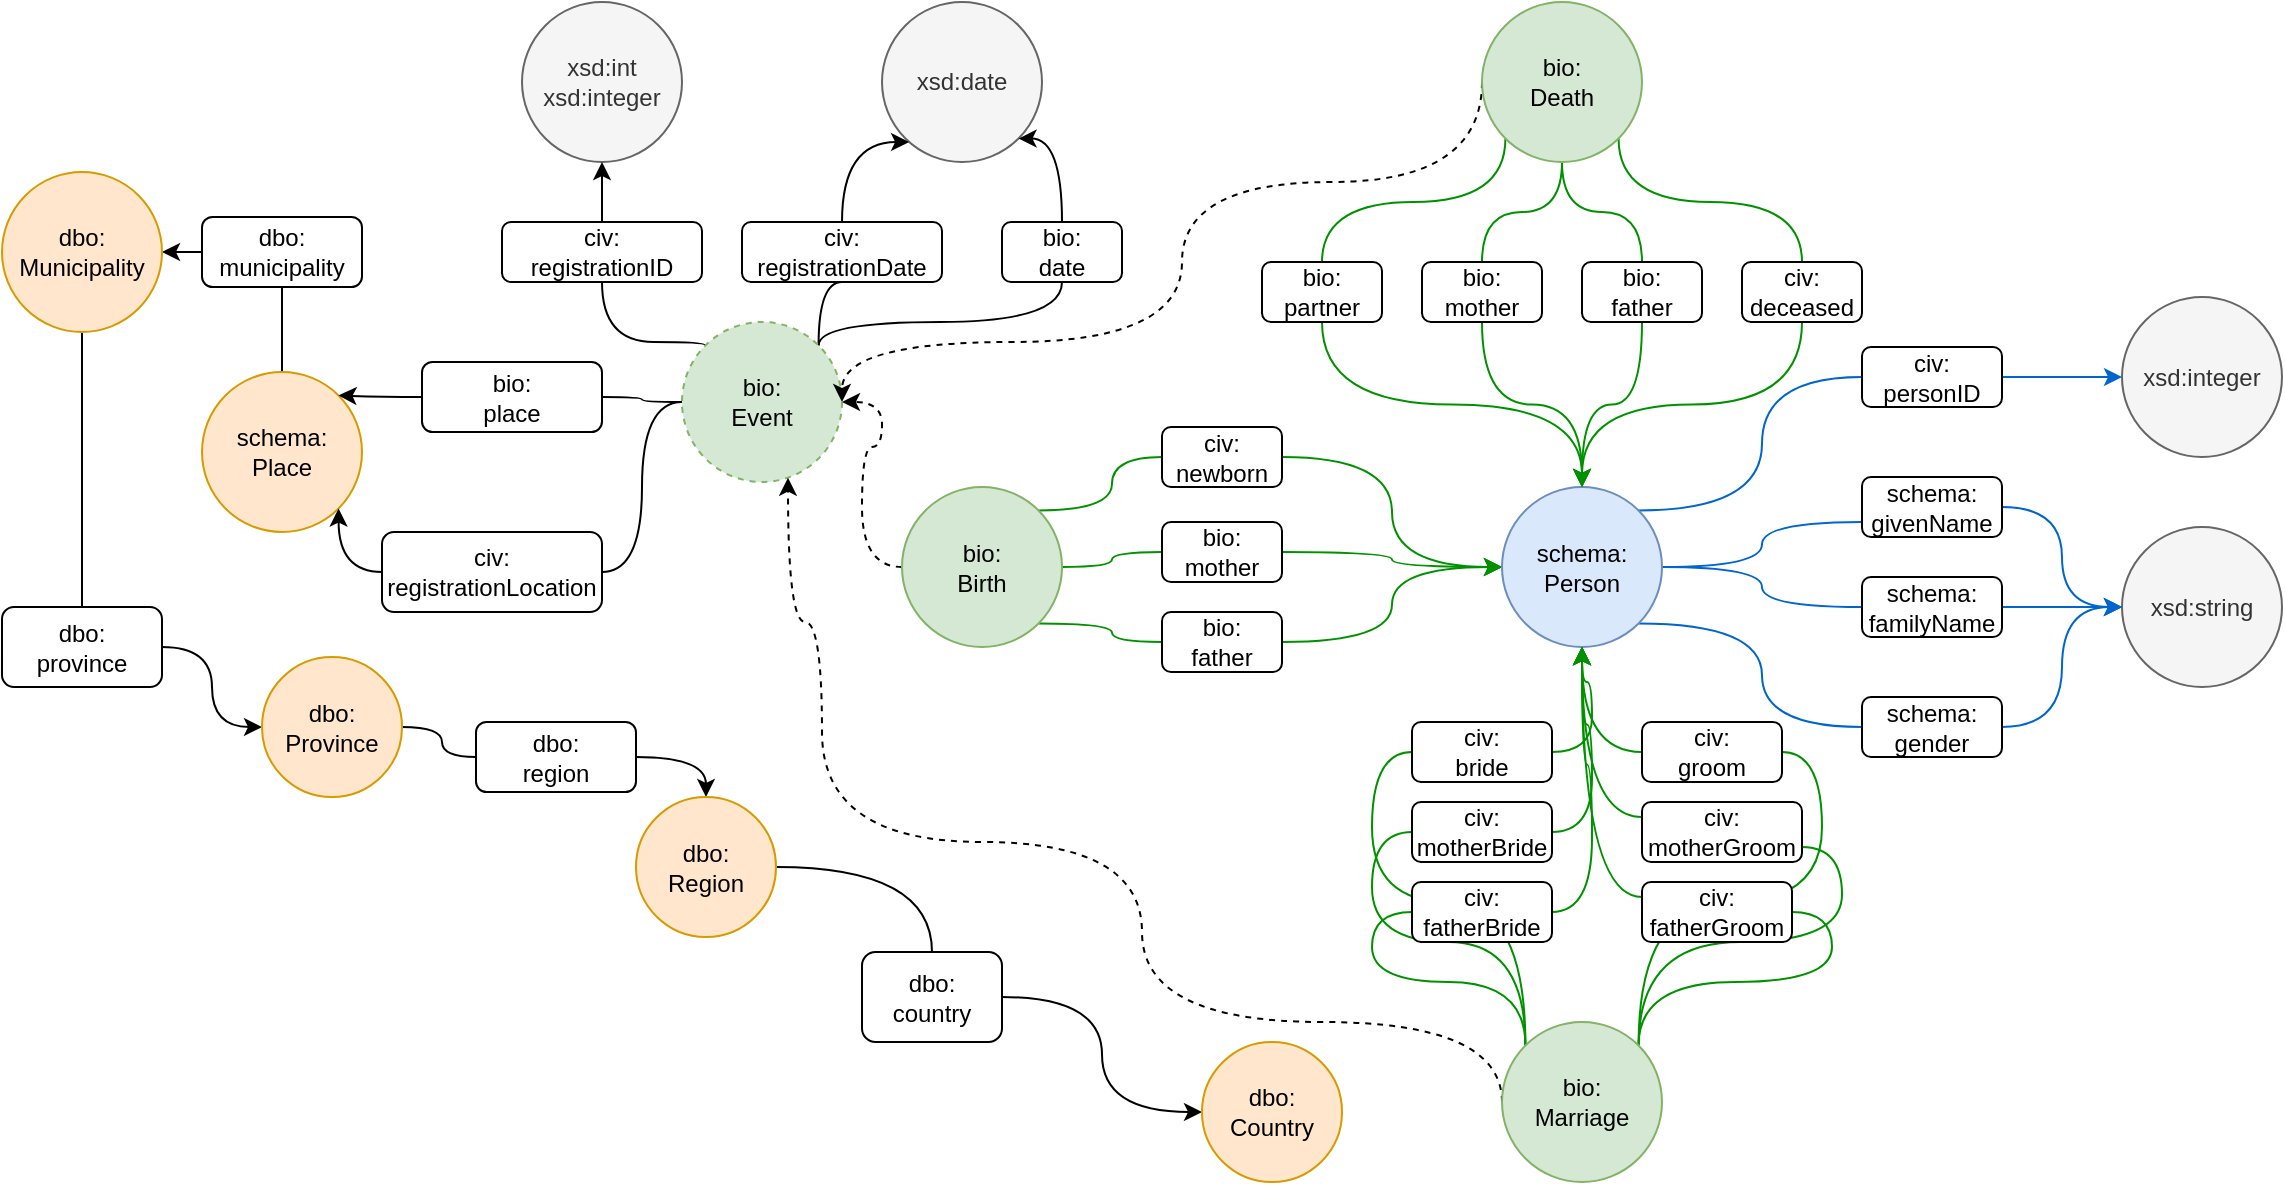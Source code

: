 <mxfile version="20.0.0" type="github">
  <diagram id="R2lEEEUBdFMjLlhIrx00" name="Page-1">
    <mxGraphModel dx="1763" dy="1143" grid="1" gridSize="10" guides="1" tooltips="1" connect="1" arrows="0" fold="1" page="1" pageScale="1" pageWidth="1169" pageHeight="827" math="0" shadow="0" extFonts="Permanent Marker^https://fonts.googleapis.com/css?family=Permanent+Marker">
      <root>
        <mxCell id="0" />
        <mxCell id="1" parent="0" />
        <mxCell id="H7VptXutc-k0U8hvnvOZ-3" value="" style="edgeStyle=orthogonalEdgeStyle;rounded=0;orthogonalLoop=1;jettySize=auto;html=1;endArrow=none;endFill=0;entryX=0.5;entryY=1;entryDx=0;entryDy=0;" parent="1" source="H7VptXutc-k0U8hvnvOZ-1" target="H7VptXutc-k0U8hvnvOZ-2" edge="1">
          <mxGeometry relative="1" as="geometry">
            <Array as="points" />
          </mxGeometry>
        </mxCell>
        <UserObject label="schema:&lt;br&gt;Place" link="https://schema.org/Place" linkTarget="_blank" id="H7VptXutc-k0U8hvnvOZ-1">
          <mxCell style="ellipse;whiteSpace=wrap;html=1;aspect=fixed;fillColor=#ffe6cc;strokeColor=#d79b00;" parent="1" vertex="1">
            <mxGeometry x="110" y="245" width="80" height="80" as="geometry" />
          </mxCell>
        </UserObject>
        <mxCell id="H7VptXutc-k0U8hvnvOZ-5" style="edgeStyle=orthogonalEdgeStyle;rounded=0;orthogonalLoop=1;jettySize=auto;html=1;exitX=0;exitY=0.5;exitDx=0;exitDy=0;entryX=1;entryY=0.5;entryDx=0;entryDy=0;" parent="1" source="H7VptXutc-k0U8hvnvOZ-2" target="H7VptXutc-k0U8hvnvOZ-4" edge="1">
          <mxGeometry relative="1" as="geometry" />
        </mxCell>
        <UserObject label="dbo:&lt;br&gt;municipality" link="https://dbpedia.org/ontology/municipality" linkTarget="_blank" id="H7VptXutc-k0U8hvnvOZ-2">
          <mxCell style="rounded=1;whiteSpace=wrap;html=1;" parent="1" vertex="1">
            <mxGeometry x="110" y="167.5" width="80" height="35" as="geometry" />
          </mxCell>
        </UserObject>
        <mxCell id="HcVaWch4JN4doz5kPORF-33" style="edgeStyle=orthogonalEdgeStyle;curved=1;orthogonalLoop=1;jettySize=auto;html=1;exitX=0.5;exitY=1;exitDx=0;exitDy=0;entryX=0.5;entryY=0;entryDx=0;entryDy=0;endArrow=none;endFill=0;" edge="1" parent="1" source="H7VptXutc-k0U8hvnvOZ-4" target="HsRKVlLNMrJj7ceox4T_-1">
          <mxGeometry relative="1" as="geometry" />
        </mxCell>
        <UserObject label="dbo:&lt;br&gt;Municipality" link="https://dbpedia.org/ontology/Municipality" linkTarget="_blank" id="H7VptXutc-k0U8hvnvOZ-4">
          <mxCell style="ellipse;whiteSpace=wrap;html=1;aspect=fixed;fillColor=#ffe6cc;strokeColor=#d79b00;" parent="1" vertex="1">
            <mxGeometry x="10" y="145" width="80" height="80" as="geometry" />
          </mxCell>
        </UserObject>
        <mxCell id="HsRKVlLNMrJj7ceox4T_-7" style="edgeStyle=orthogonalEdgeStyle;orthogonalLoop=1;jettySize=auto;html=1;exitX=1;exitY=0.5;exitDx=0;exitDy=0;endArrow=classic;endFill=1;rounded=0;entryX=0;entryY=0.5;entryDx=0;entryDy=0;curved=1;" parent="1" source="HsRKVlLNMrJj7ceox4T_-1" target="HsRKVlLNMrJj7ceox4T_-2" edge="1">
          <mxGeometry relative="1" as="geometry" />
        </mxCell>
        <UserObject label="dbo:&lt;br&gt;province" link="https://dbpedia.org/ontology/province" linkTarget="_blank" id="HsRKVlLNMrJj7ceox4T_-1">
          <mxCell style="rounded=1;whiteSpace=wrap;html=1;" parent="1" vertex="1">
            <mxGeometry x="10" y="362.5" width="80" height="40" as="geometry" />
          </mxCell>
        </UserObject>
        <mxCell id="HsRKVlLNMrJj7ceox4T_-9" style="edgeStyle=orthogonalEdgeStyle;rounded=0;orthogonalLoop=1;jettySize=auto;html=1;endArrow=none;endFill=0;curved=1;entryX=0;entryY=0.5;entryDx=0;entryDy=0;" parent="1" source="HsRKVlLNMrJj7ceox4T_-2" target="HsRKVlLNMrJj7ceox4T_-8" edge="1">
          <mxGeometry relative="1" as="geometry" />
        </mxCell>
        <UserObject label="dbo:&lt;br&gt;Province" link="https://dbpedia.org/ontology/Province" linkTarget="_blank" id="HsRKVlLNMrJj7ceox4T_-2">
          <mxCell style="ellipse;whiteSpace=wrap;html=1;aspect=fixed;fillColor=#ffe6cc;strokeColor=#d79b00;" parent="1" vertex="1">
            <mxGeometry x="140" y="387.5" width="70" height="70" as="geometry" />
          </mxCell>
        </UserObject>
        <mxCell id="HsRKVlLNMrJj7ceox4T_-12" style="edgeStyle=orthogonalEdgeStyle;rounded=0;orthogonalLoop=1;jettySize=auto;html=1;exitX=1;exitY=0.5;exitDx=0;exitDy=0;endArrow=classic;endFill=1;curved=1;" parent="1" source="HsRKVlLNMrJj7ceox4T_-8" target="HsRKVlLNMrJj7ceox4T_-11" edge="1">
          <mxGeometry relative="1" as="geometry">
            <mxPoint x="-180" y="170" as="targetPoint" />
          </mxGeometry>
        </mxCell>
        <UserObject label="dbo:&lt;br&gt;region" link="https://dbpedia.org/ontology/region" linkTarget="_blank" id="HsRKVlLNMrJj7ceox4T_-8">
          <mxCell style="rounded=1;whiteSpace=wrap;html=1;" parent="1" vertex="1">
            <mxGeometry x="247" y="420" width="80" height="35" as="geometry" />
          </mxCell>
        </UserObject>
        <mxCell id="HsRKVlLNMrJj7ceox4T_-18" style="edgeStyle=orthogonalEdgeStyle;rounded=0;orthogonalLoop=1;jettySize=auto;html=1;exitX=1;exitY=0.5;exitDx=0;exitDy=0;endArrow=none;endFill=0;curved=1;" parent="1" source="HsRKVlLNMrJj7ceox4T_-11" target="HsRKVlLNMrJj7ceox4T_-14" edge="1">
          <mxGeometry relative="1" as="geometry" />
        </mxCell>
        <UserObject label="dbo:&lt;br&gt;Region" link="https://dbpedia.org/ontology/Region" linkTarget="_blank" id="HsRKVlLNMrJj7ceox4T_-11">
          <mxCell style="ellipse;whiteSpace=wrap;html=1;aspect=fixed;fillColor=#ffe6cc;strokeColor=#d79b00;" parent="1" vertex="1">
            <mxGeometry x="327" y="457.5" width="70" height="70" as="geometry" />
          </mxCell>
        </UserObject>
        <mxCell id="HsRKVlLNMrJj7ceox4T_-13" style="edgeStyle=orthogonalEdgeStyle;rounded=0;orthogonalLoop=1;jettySize=auto;html=1;exitX=1;exitY=0.5;exitDx=0;exitDy=0;endArrow=classic;endFill=1;curved=1;" parent="1" source="HsRKVlLNMrJj7ceox4T_-14" target="HsRKVlLNMrJj7ceox4T_-15" edge="1">
          <mxGeometry relative="1" as="geometry">
            <mxPoint x="-20" y="285" as="targetPoint" />
          </mxGeometry>
        </mxCell>
        <UserObject label="dbo:&lt;br&gt;country" link="https://dbpedia.org/ontology/country" linkTarget="_blank" id="HsRKVlLNMrJj7ceox4T_-14">
          <mxCell style="rounded=1;whiteSpace=wrap;html=1;" parent="1" vertex="1">
            <mxGeometry x="440" y="535" width="70" height="45" as="geometry" />
          </mxCell>
        </UserObject>
        <UserObject label="dbo:&lt;br&gt;Country" link="https://dbpedia.org/ontology/Country" linkTarget="_blank" id="HsRKVlLNMrJj7ceox4T_-15">
          <mxCell style="ellipse;whiteSpace=wrap;html=1;aspect=fixed;fillColor=#ffe6cc;strokeColor=#d79b00;" parent="1" vertex="1">
            <mxGeometry x="610" y="580" width="70" height="70" as="geometry" />
          </mxCell>
        </UserObject>
        <mxCell id="HcVaWch4JN4doz5kPORF-13" style="edgeStyle=orthogonalEdgeStyle;curved=1;orthogonalLoop=1;jettySize=auto;html=1;exitX=1;exitY=0;exitDx=0;exitDy=0;entryX=0.5;entryY=1;entryDx=0;entryDy=0;endArrow=none;endFill=0;" edge="1" parent="1" source="HcVaWch4JN4doz5kPORF-1" target="HcVaWch4JN4doz5kPORF-12">
          <mxGeometry relative="1" as="geometry">
            <Array as="points">
              <mxPoint x="418" y="220" />
              <mxPoint x="540" y="220" />
            </Array>
          </mxGeometry>
        </mxCell>
        <mxCell id="HcVaWch4JN4doz5kPORF-17" style="edgeStyle=orthogonalEdgeStyle;curved=1;orthogonalLoop=1;jettySize=auto;html=1;endArrow=none;endFill=0;exitX=1;exitY=0;exitDx=0;exitDy=0;" edge="1" parent="1" source="HcVaWch4JN4doz5kPORF-1" target="HcVaWch4JN4doz5kPORF-15">
          <mxGeometry relative="1" as="geometry">
            <mxPoint x="300" y="200" as="sourcePoint" />
          </mxGeometry>
        </mxCell>
        <mxCell id="HcVaWch4JN4doz5kPORF-20" style="edgeStyle=orthogonalEdgeStyle;curved=1;orthogonalLoop=1;jettySize=auto;html=1;endArrow=none;endFill=0;exitX=0;exitY=0;exitDx=0;exitDy=0;" edge="1" parent="1" source="HcVaWch4JN4doz5kPORF-1" target="HcVaWch4JN4doz5kPORF-19">
          <mxGeometry relative="1" as="geometry">
            <Array as="points">
              <mxPoint x="362" y="230" />
              <mxPoint x="310" y="230" />
            </Array>
          </mxGeometry>
        </mxCell>
        <mxCell id="HcVaWch4JN4doz5kPORF-28" style="edgeStyle=orthogonalEdgeStyle;curved=1;orthogonalLoop=1;jettySize=auto;html=1;exitX=0;exitY=0.5;exitDx=0;exitDy=0;entryX=1;entryY=0.5;entryDx=0;entryDy=0;endArrow=none;endFill=0;" edge="1" parent="1" source="HcVaWch4JN4doz5kPORF-1" target="HcVaWch4JN4doz5kPORF-24">
          <mxGeometry relative="1" as="geometry" />
        </mxCell>
        <mxCell id="HcVaWch4JN4doz5kPORF-29" style="edgeStyle=orthogonalEdgeStyle;curved=1;orthogonalLoop=1;jettySize=auto;html=1;exitX=0;exitY=0.5;exitDx=0;exitDy=0;entryX=1;entryY=0.5;entryDx=0;entryDy=0;endArrow=none;endFill=0;" edge="1" parent="1" source="HcVaWch4JN4doz5kPORF-1" target="HcVaWch4JN4doz5kPORF-25">
          <mxGeometry relative="1" as="geometry" />
        </mxCell>
        <UserObject label="bio:&lt;br&gt;Event" link="http://purl.org/vocab/bio/0.1/Event" linkTarget="_blank" id="HcVaWch4JN4doz5kPORF-1">
          <mxCell style="ellipse;whiteSpace=wrap;html=1;aspect=fixed;fillColor=#d5e8d4;strokeColor=#82b366;dashed=1;" vertex="1" parent="1">
            <mxGeometry x="350" y="220" width="80" height="80" as="geometry" />
          </mxCell>
        </UserObject>
        <mxCell id="HcVaWch4JN4doz5kPORF-11" style="edgeStyle=orthogonalEdgeStyle;curved=1;orthogonalLoop=1;jettySize=auto;html=1;exitX=0;exitY=0.5;exitDx=0;exitDy=0;dashed=1;" edge="1" parent="1" source="HcVaWch4JN4doz5kPORF-2" target="HcVaWch4JN4doz5kPORF-1">
          <mxGeometry relative="1" as="geometry">
            <mxPoint x="320" y="250" as="targetPoint" />
            <Array as="points">
              <mxPoint x="760" y="570" />
              <mxPoint x="580" y="570" />
              <mxPoint x="580" y="480" />
              <mxPoint x="420" y="480" />
              <mxPoint x="420" y="370" />
              <mxPoint x="403" y="370" />
            </Array>
          </mxGeometry>
        </mxCell>
        <mxCell id="HcVaWch4JN4doz5kPORF-70" style="edgeStyle=orthogonalEdgeStyle;curved=1;orthogonalLoop=1;jettySize=auto;html=1;exitX=0;exitY=0;exitDx=0;exitDy=0;entryX=0;entryY=0.5;entryDx=0;entryDy=0;endArrow=none;endFill=0;strokeColor=#009100;" edge="1" parent="1" source="HcVaWch4JN4doz5kPORF-2" target="HcVaWch4JN4doz5kPORF-65">
          <mxGeometry relative="1" as="geometry" />
        </mxCell>
        <mxCell id="HcVaWch4JN4doz5kPORF-71" style="edgeStyle=orthogonalEdgeStyle;curved=1;orthogonalLoop=1;jettySize=auto;html=1;exitX=0;exitY=0;exitDx=0;exitDy=0;entryX=0;entryY=0.5;entryDx=0;entryDy=0;endArrow=none;endFill=0;strokeColor=#009100;" edge="1" parent="1" source="HcVaWch4JN4doz5kPORF-2" target="HcVaWch4JN4doz5kPORF-60">
          <mxGeometry relative="1" as="geometry" />
        </mxCell>
        <mxCell id="HcVaWch4JN4doz5kPORF-72" style="edgeStyle=orthogonalEdgeStyle;curved=1;orthogonalLoop=1;jettySize=auto;html=1;exitX=0;exitY=0;exitDx=0;exitDy=0;entryX=0;entryY=0.5;entryDx=0;entryDy=0;endArrow=none;endFill=0;strokeColor=#009100;" edge="1" parent="1" source="HcVaWch4JN4doz5kPORF-2" target="HcVaWch4JN4doz5kPORF-66">
          <mxGeometry relative="1" as="geometry" />
        </mxCell>
        <mxCell id="HcVaWch4JN4doz5kPORF-73" style="edgeStyle=orthogonalEdgeStyle;curved=1;orthogonalLoop=1;jettySize=auto;html=1;exitX=1;exitY=0;exitDx=0;exitDy=0;entryX=1;entryY=0.5;entryDx=0;entryDy=0;endArrow=none;endFill=0;strokeColor=#009100;" edge="1" parent="1" source="HcVaWch4JN4doz5kPORF-2" target="HcVaWch4JN4doz5kPORF-68">
          <mxGeometry relative="1" as="geometry" />
        </mxCell>
        <mxCell id="HcVaWch4JN4doz5kPORF-74" style="edgeStyle=orthogonalEdgeStyle;curved=1;orthogonalLoop=1;jettySize=auto;html=1;exitX=1;exitY=0;exitDx=0;exitDy=0;entryX=1;entryY=0.75;entryDx=0;entryDy=0;endArrow=none;endFill=0;strokeColor=#009100;" edge="1" parent="1" source="HcVaWch4JN4doz5kPORF-2" target="HcVaWch4JN4doz5kPORF-67">
          <mxGeometry relative="1" as="geometry" />
        </mxCell>
        <mxCell id="HcVaWch4JN4doz5kPORF-75" style="edgeStyle=orthogonalEdgeStyle;curved=1;orthogonalLoop=1;jettySize=auto;html=1;exitX=1;exitY=0;exitDx=0;exitDy=0;entryX=1;entryY=0.5;entryDx=0;entryDy=0;endArrow=none;endFill=0;strokeColor=#009100;" edge="1" parent="1" source="HcVaWch4JN4doz5kPORF-2" target="HcVaWch4JN4doz5kPORF-69">
          <mxGeometry relative="1" as="geometry" />
        </mxCell>
        <UserObject label="bio:&lt;br&gt;Marriage" link="https://www.ica.org/standards/RiC/ontology#Event" linkTarget="_blank" id="HcVaWch4JN4doz5kPORF-2">
          <mxCell style="ellipse;whiteSpace=wrap;html=1;aspect=fixed;fillColor=#d5e8d4;strokeColor=#82b366;" vertex="1" parent="1">
            <mxGeometry x="760" y="570" width="80" height="80" as="geometry" />
          </mxCell>
        </UserObject>
        <mxCell id="HcVaWch4JN4doz5kPORF-10" style="edgeStyle=orthogonalEdgeStyle;curved=1;orthogonalLoop=1;jettySize=auto;html=1;exitX=0;exitY=0.5;exitDx=0;exitDy=0;entryX=1;entryY=0.5;entryDx=0;entryDy=0;dashed=1;" edge="1" parent="1" source="HcVaWch4JN4doz5kPORF-3" target="HcVaWch4JN4doz5kPORF-1">
          <mxGeometry relative="1" as="geometry" />
        </mxCell>
        <mxCell id="HcVaWch4JN4doz5kPORF-42" style="edgeStyle=orthogonalEdgeStyle;curved=1;orthogonalLoop=1;jettySize=auto;html=1;exitX=1;exitY=0.5;exitDx=0;exitDy=0;endArrow=none;endFill=0;strokeColor=#009100;" edge="1" parent="1" source="HcVaWch4JN4doz5kPORF-3" target="HcVaWch4JN4doz5kPORF-36">
          <mxGeometry relative="1" as="geometry" />
        </mxCell>
        <mxCell id="HcVaWch4JN4doz5kPORF-43" style="edgeStyle=orthogonalEdgeStyle;curved=1;orthogonalLoop=1;jettySize=auto;html=1;exitX=1;exitY=1;exitDx=0;exitDy=0;endArrow=none;endFill=0;strokeColor=#009100;" edge="1" parent="1" source="HcVaWch4JN4doz5kPORF-3" target="HcVaWch4JN4doz5kPORF-34">
          <mxGeometry relative="1" as="geometry" />
        </mxCell>
        <mxCell id="HcVaWch4JN4doz5kPORF-44" style="edgeStyle=orthogonalEdgeStyle;curved=1;orthogonalLoop=1;jettySize=auto;html=1;exitX=1;exitY=0;exitDx=0;exitDy=0;entryX=0;entryY=0.5;entryDx=0;entryDy=0;endArrow=none;endFill=0;strokeColor=#009100;" edge="1" parent="1" source="HcVaWch4JN4doz5kPORF-3" target="HcVaWch4JN4doz5kPORF-35">
          <mxGeometry relative="1" as="geometry" />
        </mxCell>
        <UserObject label="bio:&lt;br&gt;Birth" link="https://www.ica.org/standards/RiC/ontology#Event" linkTarget="_blank" id="HcVaWch4JN4doz5kPORF-3">
          <mxCell style="ellipse;whiteSpace=wrap;html=1;aspect=fixed;fillColor=#d5e8d4;strokeColor=#82b366;" vertex="1" parent="1">
            <mxGeometry x="460" y="302.5" width="80" height="80" as="geometry" />
          </mxCell>
        </UserObject>
        <mxCell id="HcVaWch4JN4doz5kPORF-9" style="edgeStyle=orthogonalEdgeStyle;orthogonalLoop=1;jettySize=auto;html=1;exitX=0;exitY=0.5;exitDx=0;exitDy=0;curved=1;dashed=1;entryX=1;entryY=0.5;entryDx=0;entryDy=0;" edge="1" parent="1" source="HcVaWch4JN4doz5kPORF-4" target="HcVaWch4JN4doz5kPORF-1">
          <mxGeometry relative="1" as="geometry">
            <mxPoint x="320" y="250" as="targetPoint" />
            <Array as="points">
              <mxPoint x="750" y="150" />
              <mxPoint x="600" y="150" />
              <mxPoint x="600" y="230" />
              <mxPoint x="430" y="230" />
            </Array>
          </mxGeometry>
        </mxCell>
        <mxCell id="HcVaWch4JN4doz5kPORF-48" style="edgeStyle=orthogonalEdgeStyle;curved=1;orthogonalLoop=1;jettySize=auto;html=1;exitX=0;exitY=1;exitDx=0;exitDy=0;endArrow=none;endFill=0;strokeColor=#009100;" edge="1" parent="1" source="HcVaWch4JN4doz5kPORF-4" target="HcVaWch4JN4doz5kPORF-40">
          <mxGeometry relative="1" as="geometry">
            <Array as="points">
              <mxPoint x="762" y="160" />
              <mxPoint x="670" y="160" />
            </Array>
          </mxGeometry>
        </mxCell>
        <mxCell id="HcVaWch4JN4doz5kPORF-49" style="edgeStyle=orthogonalEdgeStyle;curved=1;orthogonalLoop=1;jettySize=auto;html=1;exitX=0.5;exitY=1;exitDx=0;exitDy=0;entryX=0.5;entryY=0;entryDx=0;entryDy=0;endArrow=none;endFill=0;strokeColor=#009100;" edge="1" parent="1" source="HcVaWch4JN4doz5kPORF-4" target="HcVaWch4JN4doz5kPORF-38">
          <mxGeometry relative="1" as="geometry" />
        </mxCell>
        <mxCell id="HcVaWch4JN4doz5kPORF-50" style="edgeStyle=orthogonalEdgeStyle;curved=1;orthogonalLoop=1;jettySize=auto;html=1;exitX=0.5;exitY=1;exitDx=0;exitDy=0;entryX=0.5;entryY=0;entryDx=0;entryDy=0;endArrow=none;endFill=0;strokeColor=#009100;" edge="1" parent="1" source="HcVaWch4JN4doz5kPORF-4" target="HcVaWch4JN4doz5kPORF-39">
          <mxGeometry relative="1" as="geometry" />
        </mxCell>
        <mxCell id="HcVaWch4JN4doz5kPORF-51" style="edgeStyle=orthogonalEdgeStyle;curved=1;orthogonalLoop=1;jettySize=auto;html=1;exitX=1;exitY=1;exitDx=0;exitDy=0;entryX=0.5;entryY=0;entryDx=0;entryDy=0;endArrow=none;endFill=0;strokeColor=#009100;" edge="1" parent="1" source="HcVaWch4JN4doz5kPORF-4" target="HcVaWch4JN4doz5kPORF-41">
          <mxGeometry relative="1" as="geometry">
            <Array as="points">
              <mxPoint x="818" y="160" />
              <mxPoint x="910" y="160" />
            </Array>
          </mxGeometry>
        </mxCell>
        <UserObject label="bio:&lt;br&gt;Death" link="https://www.ica.org/standards/RiC/ontology#Event" linkTarget="_blank" id="HcVaWch4JN4doz5kPORF-4">
          <mxCell style="ellipse;whiteSpace=wrap;html=1;aspect=fixed;fillColor=#d5e8d4;strokeColor=#82b366;" vertex="1" parent="1">
            <mxGeometry x="750" y="60" width="80" height="80" as="geometry" />
          </mxCell>
        </UserObject>
        <UserObject label="xsd:int&lt;br&gt;xsd:integer" link="https://www.ica.org/standards/RiC/ontology#Event" linkTarget="_blank" id="HcVaWch4JN4doz5kPORF-6">
          <mxCell style="ellipse;whiteSpace=wrap;html=1;aspect=fixed;fillColor=#f5f5f5;strokeColor=#666666;fontColor=#333333;" vertex="1" parent="1">
            <mxGeometry x="270" y="60" width="80" height="80" as="geometry" />
          </mxCell>
        </UserObject>
        <UserObject label="xsd:date" link="https://www.ica.org/standards/RiC/ontology#Event" linkTarget="_blank" id="HcVaWch4JN4doz5kPORF-7">
          <mxCell style="ellipse;whiteSpace=wrap;html=1;aspect=fixed;fillColor=#f5f5f5;strokeColor=#666666;fontColor=#333333;" vertex="1" parent="1">
            <mxGeometry x="450" y="60" width="80" height="80" as="geometry" />
          </mxCell>
        </UserObject>
        <mxCell id="HcVaWch4JN4doz5kPORF-14" style="edgeStyle=orthogonalEdgeStyle;curved=1;orthogonalLoop=1;jettySize=auto;html=1;exitX=0.5;exitY=0;exitDx=0;exitDy=0;endArrow=classic;endFill=1;entryX=1;entryY=1;entryDx=0;entryDy=0;" edge="1" parent="1" source="HcVaWch4JN4doz5kPORF-12" target="HcVaWch4JN4doz5kPORF-7">
          <mxGeometry relative="1" as="geometry">
            <Array as="points">
              <mxPoint x="540" y="128" />
            </Array>
          </mxGeometry>
        </mxCell>
        <UserObject label="bio:&lt;br&gt;date" link="http://purl.org/vocab/bio/0.1/date" linkTarget="_blank" id="HcVaWch4JN4doz5kPORF-12">
          <mxCell style="rounded=1;whiteSpace=wrap;html=1;" vertex="1" parent="1">
            <mxGeometry x="510" y="170" width="60" height="30" as="geometry" />
          </mxCell>
        </UserObject>
        <mxCell id="HcVaWch4JN4doz5kPORF-18" style="edgeStyle=orthogonalEdgeStyle;curved=1;orthogonalLoop=1;jettySize=auto;html=1;exitX=0.5;exitY=0;exitDx=0;exitDy=0;endArrow=classic;endFill=1;" edge="1" parent="1" source="HcVaWch4JN4doz5kPORF-15" target="HcVaWch4JN4doz5kPORF-7">
          <mxGeometry relative="1" as="geometry">
            <Array as="points">
              <mxPoint x="430" y="130" />
            </Array>
          </mxGeometry>
        </mxCell>
        <UserObject label="civ:&lt;br&gt;registrationDate" id="HcVaWch4JN4doz5kPORF-15">
          <mxCell style="rounded=1;whiteSpace=wrap;html=1;" vertex="1" parent="1">
            <mxGeometry x="380" y="170" width="100" height="30" as="geometry" />
          </mxCell>
        </UserObject>
        <mxCell id="HcVaWch4JN4doz5kPORF-21" style="edgeStyle=orthogonalEdgeStyle;curved=1;orthogonalLoop=1;jettySize=auto;html=1;exitX=0.5;exitY=0;exitDx=0;exitDy=0;entryX=0.5;entryY=1;entryDx=0;entryDy=0;endArrow=classic;endFill=1;" edge="1" parent="1" source="HcVaWch4JN4doz5kPORF-19" target="HcVaWch4JN4doz5kPORF-6">
          <mxGeometry relative="1" as="geometry" />
        </mxCell>
        <UserObject label="civ:&lt;br&gt;registrationID" id="HcVaWch4JN4doz5kPORF-19">
          <mxCell style="rounded=1;whiteSpace=wrap;html=1;" vertex="1" parent="1">
            <mxGeometry x="260" y="170" width="100" height="30" as="geometry" />
          </mxCell>
        </UserObject>
        <mxCell id="HcVaWch4JN4doz5kPORF-31" style="edgeStyle=orthogonalEdgeStyle;curved=1;orthogonalLoop=1;jettySize=auto;html=1;exitX=0;exitY=0.5;exitDx=0;exitDy=0;endArrow=classic;endFill=1;entryX=1;entryY=0;entryDx=0;entryDy=0;" edge="1" parent="1" source="HcVaWch4JN4doz5kPORF-24" target="H7VptXutc-k0U8hvnvOZ-1">
          <mxGeometry relative="1" as="geometry">
            <mxPoint y="100" as="targetPoint" />
          </mxGeometry>
        </mxCell>
        <UserObject label="bio:&lt;br&gt;place" link="http://purl.org/vocab/bio/0.1/place" linkTarget="_blank" id="HcVaWch4JN4doz5kPORF-24">
          <mxCell style="rounded=1;whiteSpace=wrap;html=1;" vertex="1" parent="1">
            <mxGeometry x="220" y="240" width="90" height="35" as="geometry" />
          </mxCell>
        </UserObject>
        <mxCell id="HcVaWch4JN4doz5kPORF-30" style="edgeStyle=orthogonalEdgeStyle;curved=1;orthogonalLoop=1;jettySize=auto;html=1;exitX=0;exitY=0.5;exitDx=0;exitDy=0;endArrow=classic;endFill=1;entryX=1;entryY=1;entryDx=0;entryDy=0;" edge="1" parent="1" source="HcVaWch4JN4doz5kPORF-25" target="H7VptXutc-k0U8hvnvOZ-1">
          <mxGeometry relative="1" as="geometry">
            <mxPoint x="-10" y="140" as="targetPoint" />
            <Array as="points">
              <mxPoint x="178" y="345" />
            </Array>
          </mxGeometry>
        </mxCell>
        <UserObject label="civ:&lt;br&gt;registrationLocation" link="https://dbpedia.org/ontology/country" linkTarget="_blank" id="HcVaWch4JN4doz5kPORF-25">
          <mxCell style="rounded=1;whiteSpace=wrap;html=1;" vertex="1" parent="1">
            <mxGeometry x="200" y="325" width="110" height="40" as="geometry" />
          </mxCell>
        </UserObject>
        <mxCell id="HcVaWch4JN4doz5kPORF-47" style="edgeStyle=orthogonalEdgeStyle;curved=1;orthogonalLoop=1;jettySize=auto;html=1;exitX=1;exitY=0.5;exitDx=0;exitDy=0;entryX=0;entryY=0.5;entryDx=0;entryDy=0;endArrow=classic;endFill=1;strokeColor=#009100;" edge="1" parent="1" source="HcVaWch4JN4doz5kPORF-34" target="HcVaWch4JN4doz5kPORF-37">
          <mxGeometry relative="1" as="geometry" />
        </mxCell>
        <UserObject label="bio:&lt;br&gt;father" link="http://purl.org/vocab/bio/0.1/father" id="HcVaWch4JN4doz5kPORF-34">
          <mxCell style="rounded=1;whiteSpace=wrap;html=1;" vertex="1" parent="1">
            <mxGeometry x="590" y="365" width="60" height="30" as="geometry" />
          </mxCell>
        </UserObject>
        <mxCell id="HcVaWch4JN4doz5kPORF-45" style="edgeStyle=orthogonalEdgeStyle;curved=1;orthogonalLoop=1;jettySize=auto;html=1;exitX=1;exitY=0.5;exitDx=0;exitDy=0;entryX=0;entryY=0.5;entryDx=0;entryDy=0;endArrow=classic;endFill=1;strokeColor=#009100;" edge="1" parent="1" source="HcVaWch4JN4doz5kPORF-35" target="HcVaWch4JN4doz5kPORF-37">
          <mxGeometry relative="1" as="geometry" />
        </mxCell>
        <UserObject label="civ:&lt;br&gt;newborn" link="http://purl.org/vocab/bio/0.1/father" id="HcVaWch4JN4doz5kPORF-35">
          <mxCell style="rounded=1;whiteSpace=wrap;html=1;" vertex="1" parent="1">
            <mxGeometry x="590" y="272.5" width="60" height="30" as="geometry" />
          </mxCell>
        </UserObject>
        <mxCell id="HcVaWch4JN4doz5kPORF-46" style="edgeStyle=orthogonalEdgeStyle;curved=1;orthogonalLoop=1;jettySize=auto;html=1;exitX=1;exitY=0.5;exitDx=0;exitDy=0;endArrow=classic;endFill=1;entryX=0;entryY=0.5;entryDx=0;entryDy=0;strokeColor=#009100;" edge="1" parent="1" source="HcVaWch4JN4doz5kPORF-36" target="HcVaWch4JN4doz5kPORF-37">
          <mxGeometry relative="1" as="geometry">
            <mxPoint x="760" y="340" as="targetPoint" />
          </mxGeometry>
        </mxCell>
        <UserObject label="bio:&lt;br&gt;mother" link="http://purl.org/vocab/bio/0.1/father" id="HcVaWch4JN4doz5kPORF-36">
          <mxCell style="rounded=1;whiteSpace=wrap;html=1;" vertex="1" parent="1">
            <mxGeometry x="590" y="320" width="60" height="30" as="geometry" />
          </mxCell>
        </UserObject>
        <mxCell id="HcVaWch4JN4doz5kPORF-92" style="edgeStyle=orthogonalEdgeStyle;curved=1;orthogonalLoop=1;jettySize=auto;html=1;exitX=1;exitY=0;exitDx=0;exitDy=0;entryX=0;entryY=0.5;entryDx=0;entryDy=0;endArrow=none;endFill=0;strokeColor=#0066CC;" edge="1" parent="1" source="HcVaWch4JN4doz5kPORF-37" target="HcVaWch4JN4doz5kPORF-91">
          <mxGeometry relative="1" as="geometry" />
        </mxCell>
        <mxCell id="HcVaWch4JN4doz5kPORF-93" style="edgeStyle=orthogonalEdgeStyle;curved=1;orthogonalLoop=1;jettySize=auto;html=1;exitX=1;exitY=0.5;exitDx=0;exitDy=0;entryX=0;entryY=0.75;entryDx=0;entryDy=0;endArrow=none;endFill=0;strokeColor=#0066CC;" edge="1" parent="1" source="HcVaWch4JN4doz5kPORF-37" target="HcVaWch4JN4doz5kPORF-90">
          <mxGeometry relative="1" as="geometry" />
        </mxCell>
        <mxCell id="HcVaWch4JN4doz5kPORF-94" style="edgeStyle=orthogonalEdgeStyle;curved=1;orthogonalLoop=1;jettySize=auto;html=1;exitX=1;exitY=0.5;exitDx=0;exitDy=0;entryX=0;entryY=0.5;entryDx=0;entryDy=0;endArrow=none;endFill=0;strokeColor=#0066CC;" edge="1" parent="1" source="HcVaWch4JN4doz5kPORF-37" target="HcVaWch4JN4doz5kPORF-89">
          <mxGeometry relative="1" as="geometry" />
        </mxCell>
        <mxCell id="HcVaWch4JN4doz5kPORF-95" style="edgeStyle=orthogonalEdgeStyle;curved=1;orthogonalLoop=1;jettySize=auto;html=1;exitX=1;exitY=1;exitDx=0;exitDy=0;entryX=0;entryY=0.5;entryDx=0;entryDy=0;endArrow=none;endFill=0;strokeColor=#0066CC;" edge="1" parent="1" source="HcVaWch4JN4doz5kPORF-37" target="HcVaWch4JN4doz5kPORF-88">
          <mxGeometry relative="1" as="geometry" />
        </mxCell>
        <UserObject label="schema:&lt;br&gt;Person" link="https://schema.org/Person" linkTarget="_blank" id="HcVaWch4JN4doz5kPORF-37">
          <mxCell style="ellipse;whiteSpace=wrap;html=1;aspect=fixed;fillColor=#dae8fc;strokeColor=#6c8ebf;" vertex="1" parent="1">
            <mxGeometry x="760" y="302.5" width="80" height="80" as="geometry" />
          </mxCell>
        </UserObject>
        <mxCell id="HcVaWch4JN4doz5kPORF-56" style="edgeStyle=orthogonalEdgeStyle;curved=1;orthogonalLoop=1;jettySize=auto;html=1;exitX=0.5;exitY=1;exitDx=0;exitDy=0;endArrow=classic;endFill=1;strokeColor=#009100;" edge="1" parent="1" source="HcVaWch4JN4doz5kPORF-38" target="HcVaWch4JN4doz5kPORF-37">
          <mxGeometry relative="1" as="geometry" />
        </mxCell>
        <UserObject label="bio:&lt;br&gt;mother" link="http://purl.org/vocab/bio/0.1/father" id="HcVaWch4JN4doz5kPORF-38">
          <mxCell style="rounded=1;whiteSpace=wrap;html=1;" vertex="1" parent="1">
            <mxGeometry x="720" y="190" width="60" height="30" as="geometry" />
          </mxCell>
        </UserObject>
        <mxCell id="HcVaWch4JN4doz5kPORF-57" style="edgeStyle=orthogonalEdgeStyle;curved=1;orthogonalLoop=1;jettySize=auto;html=1;exitX=0.5;exitY=1;exitDx=0;exitDy=0;endArrow=classic;endFill=1;strokeColor=#009100;" edge="1" parent="1" source="HcVaWch4JN4doz5kPORF-39" target="HcVaWch4JN4doz5kPORF-37">
          <mxGeometry relative="1" as="geometry" />
        </mxCell>
        <UserObject label="bio:&lt;br&gt;father" link="http://purl.org/vocab/bio/0.1/father" id="HcVaWch4JN4doz5kPORF-39">
          <mxCell style="rounded=1;whiteSpace=wrap;html=1;" vertex="1" parent="1">
            <mxGeometry x="800" y="190" width="60" height="30" as="geometry" />
          </mxCell>
        </UserObject>
        <mxCell id="HcVaWch4JN4doz5kPORF-52" style="edgeStyle=orthogonalEdgeStyle;curved=1;orthogonalLoop=1;jettySize=auto;html=1;exitX=0.5;exitY=1;exitDx=0;exitDy=0;endArrow=classic;endFill=1;strokeColor=#009100;" edge="1" parent="1" source="HcVaWch4JN4doz5kPORF-40" target="HcVaWch4JN4doz5kPORF-37">
          <mxGeometry relative="1" as="geometry" />
        </mxCell>
        <UserObject label="bio:&lt;br&gt;partner" link="http://purl.org/vocab/bio/0.1/partner" id="HcVaWch4JN4doz5kPORF-40">
          <mxCell style="rounded=1;whiteSpace=wrap;html=1;" vertex="1" parent="1">
            <mxGeometry x="640" y="190" width="60" height="30" as="geometry" />
          </mxCell>
        </UserObject>
        <mxCell id="HcVaWch4JN4doz5kPORF-58" style="edgeStyle=orthogonalEdgeStyle;curved=1;orthogonalLoop=1;jettySize=auto;html=1;exitX=0.5;exitY=1;exitDx=0;exitDy=0;entryX=0.5;entryY=0;entryDx=0;entryDy=0;endArrow=classic;endFill=1;strokeColor=#009100;" edge="1" parent="1" source="HcVaWch4JN4doz5kPORF-41" target="HcVaWch4JN4doz5kPORF-37">
          <mxGeometry relative="1" as="geometry" />
        </mxCell>
        <UserObject label="civ:&lt;br&gt;deceased" link="http://purl.org/vocab/bio/0.1/father" id="HcVaWch4JN4doz5kPORF-41">
          <mxCell style="rounded=1;whiteSpace=wrap;html=1;" vertex="1" parent="1">
            <mxGeometry x="880" y="190" width="60" height="30" as="geometry" />
          </mxCell>
        </UserObject>
        <mxCell id="HcVaWch4JN4doz5kPORF-80" style="edgeStyle=orthogonalEdgeStyle;curved=1;orthogonalLoop=1;jettySize=auto;html=1;exitX=1;exitY=0.5;exitDx=0;exitDy=0;endArrow=classic;endFill=1;strokeColor=#009100;" edge="1" parent="1" source="HcVaWch4JN4doz5kPORF-60" target="HcVaWch4JN4doz5kPORF-37">
          <mxGeometry relative="1" as="geometry" />
        </mxCell>
        <UserObject label="civ:&lt;br&gt;motherBride" id="HcVaWch4JN4doz5kPORF-60">
          <mxCell style="rounded=1;whiteSpace=wrap;html=1;" vertex="1" parent="1">
            <mxGeometry x="715" y="460" width="70" height="30" as="geometry" />
          </mxCell>
        </UserObject>
        <mxCell id="HcVaWch4JN4doz5kPORF-79" style="edgeStyle=orthogonalEdgeStyle;curved=1;orthogonalLoop=1;jettySize=auto;html=1;exitX=1;exitY=0.5;exitDx=0;exitDy=0;endArrow=classic;endFill=1;strokeColor=#009100;" edge="1" parent="1" source="HcVaWch4JN4doz5kPORF-65" target="HcVaWch4JN4doz5kPORF-37">
          <mxGeometry relative="1" as="geometry" />
        </mxCell>
        <UserObject label="civ:&lt;br&gt;fatherBride" id="HcVaWch4JN4doz5kPORF-65">
          <mxCell style="rounded=1;whiteSpace=wrap;html=1;" vertex="1" parent="1">
            <mxGeometry x="715" y="500" width="70" height="30" as="geometry" />
          </mxCell>
        </UserObject>
        <mxCell id="HcVaWch4JN4doz5kPORF-81" style="edgeStyle=orthogonalEdgeStyle;curved=1;orthogonalLoop=1;jettySize=auto;html=1;exitX=1;exitY=0.5;exitDx=0;exitDy=0;endArrow=classic;endFill=1;strokeColor=#009100;" edge="1" parent="1" source="HcVaWch4JN4doz5kPORF-66" target="HcVaWch4JN4doz5kPORF-37">
          <mxGeometry relative="1" as="geometry" />
        </mxCell>
        <UserObject label="civ:&lt;br&gt;bride" id="HcVaWch4JN4doz5kPORF-66">
          <mxCell style="rounded=1;whiteSpace=wrap;html=1;" vertex="1" parent="1">
            <mxGeometry x="715" y="420" width="70" height="30" as="geometry" />
          </mxCell>
        </UserObject>
        <mxCell id="HcVaWch4JN4doz5kPORF-77" style="edgeStyle=orthogonalEdgeStyle;curved=1;orthogonalLoop=1;jettySize=auto;html=1;exitX=0;exitY=0.25;exitDx=0;exitDy=0;endArrow=classic;endFill=1;strokeColor=#009100;" edge="1" parent="1" source="HcVaWch4JN4doz5kPORF-67" target="HcVaWch4JN4doz5kPORF-37">
          <mxGeometry relative="1" as="geometry" />
        </mxCell>
        <UserObject label="civ:&lt;br&gt;motherGroom" id="HcVaWch4JN4doz5kPORF-67">
          <mxCell style="rounded=1;whiteSpace=wrap;html=1;" vertex="1" parent="1">
            <mxGeometry x="830" y="460" width="80" height="30" as="geometry" />
          </mxCell>
        </UserObject>
        <mxCell id="HcVaWch4JN4doz5kPORF-76" style="edgeStyle=orthogonalEdgeStyle;curved=1;orthogonalLoop=1;jettySize=auto;html=1;exitX=0;exitY=0.25;exitDx=0;exitDy=0;entryX=0.5;entryY=1;entryDx=0;entryDy=0;endArrow=classic;endFill=1;strokeColor=#009100;" edge="1" parent="1" source="HcVaWch4JN4doz5kPORF-68" target="HcVaWch4JN4doz5kPORF-37">
          <mxGeometry relative="1" as="geometry" />
        </mxCell>
        <UserObject label="civ:&lt;br&gt;fatherGroom" id="HcVaWch4JN4doz5kPORF-68">
          <mxCell style="rounded=1;whiteSpace=wrap;html=1;" vertex="1" parent="1">
            <mxGeometry x="830" y="500" width="75" height="30" as="geometry" />
          </mxCell>
        </UserObject>
        <mxCell id="HcVaWch4JN4doz5kPORF-78" style="edgeStyle=orthogonalEdgeStyle;curved=1;orthogonalLoop=1;jettySize=auto;html=1;exitX=0;exitY=0.5;exitDx=0;exitDy=0;endArrow=classic;endFill=1;strokeColor=#009100;" edge="1" parent="1" source="HcVaWch4JN4doz5kPORF-69" target="HcVaWch4JN4doz5kPORF-37">
          <mxGeometry relative="1" as="geometry" />
        </mxCell>
        <UserObject label="civ:&lt;br&gt;groom" id="HcVaWch4JN4doz5kPORF-69">
          <mxCell style="rounded=1;whiteSpace=wrap;html=1;" vertex="1" parent="1">
            <mxGeometry x="830" y="420" width="70" height="30" as="geometry" />
          </mxCell>
        </UserObject>
        <UserObject label="xsd:integer" id="HcVaWch4JN4doz5kPORF-82">
          <mxCell style="ellipse;whiteSpace=wrap;html=1;aspect=fixed;fillColor=#f5f5f5;strokeColor=#666666;fontColor=#333333;" vertex="1" parent="1">
            <mxGeometry x="1070" y="207.5" width="80" height="80" as="geometry" />
          </mxCell>
        </UserObject>
        <UserObject label="xsd:string" id="HcVaWch4JN4doz5kPORF-86">
          <mxCell style="ellipse;whiteSpace=wrap;html=1;aspect=fixed;fillColor=#f5f5f5;strokeColor=#666666;fontColor=#333333;" vertex="1" parent="1">
            <mxGeometry x="1070" y="322.5" width="80" height="80" as="geometry" />
          </mxCell>
        </UserObject>
        <mxCell id="HcVaWch4JN4doz5kPORF-99" style="edgeStyle=orthogonalEdgeStyle;curved=1;orthogonalLoop=1;jettySize=auto;html=1;exitX=1;exitY=0.5;exitDx=0;exitDy=0;entryX=0;entryY=0.5;entryDx=0;entryDy=0;endArrow=classic;endFill=1;strokeColor=#0066CC;" edge="1" parent="1" source="HcVaWch4JN4doz5kPORF-88" target="HcVaWch4JN4doz5kPORF-86">
          <mxGeometry relative="1" as="geometry" />
        </mxCell>
        <UserObject label="schema:&lt;br&gt;gender" link="https://schema.org/gender" id="HcVaWch4JN4doz5kPORF-88">
          <mxCell style="rounded=1;whiteSpace=wrap;html=1;" vertex="1" parent="1">
            <mxGeometry x="940" y="407.5" width="70" height="30" as="geometry" />
          </mxCell>
        </UserObject>
        <mxCell id="HcVaWch4JN4doz5kPORF-98" style="edgeStyle=orthogonalEdgeStyle;curved=1;orthogonalLoop=1;jettySize=auto;html=1;exitX=1;exitY=0.5;exitDx=0;exitDy=0;entryX=0;entryY=0.5;entryDx=0;entryDy=0;endArrow=classic;endFill=1;strokeColor=#0066CC;" edge="1" parent="1" source="HcVaWch4JN4doz5kPORF-89" target="HcVaWch4JN4doz5kPORF-86">
          <mxGeometry relative="1" as="geometry" />
        </mxCell>
        <UserObject label="schema:&lt;br&gt;familyName" link="https://schema.org/familyName" id="HcVaWch4JN4doz5kPORF-89">
          <mxCell style="rounded=1;whiteSpace=wrap;html=1;" vertex="1" parent="1">
            <mxGeometry x="940" y="347.5" width="70" height="30" as="geometry" />
          </mxCell>
        </UserObject>
        <mxCell id="HcVaWch4JN4doz5kPORF-97" style="edgeStyle=orthogonalEdgeStyle;curved=1;orthogonalLoop=1;jettySize=auto;html=1;exitX=1;exitY=0.5;exitDx=0;exitDy=0;entryX=0;entryY=0.5;entryDx=0;entryDy=0;endArrow=classic;endFill=1;strokeColor=#0066CC;" edge="1" parent="1" source="HcVaWch4JN4doz5kPORF-90" target="HcVaWch4JN4doz5kPORF-86">
          <mxGeometry relative="1" as="geometry" />
        </mxCell>
        <UserObject label="schema:&lt;br&gt;givenName" link="https://schema.org/givenName" id="HcVaWch4JN4doz5kPORF-90">
          <mxCell style="rounded=1;whiteSpace=wrap;html=1;" vertex="1" parent="1">
            <mxGeometry x="940" y="297.5" width="70" height="30" as="geometry" />
          </mxCell>
        </UserObject>
        <mxCell id="HcVaWch4JN4doz5kPORF-96" style="edgeStyle=orthogonalEdgeStyle;curved=1;orthogonalLoop=1;jettySize=auto;html=1;exitX=1;exitY=0.5;exitDx=0;exitDy=0;entryX=0;entryY=0.5;entryDx=0;entryDy=0;endArrow=classic;endFill=1;strokeColor=#0066CC;" edge="1" parent="1" source="HcVaWch4JN4doz5kPORF-91" target="HcVaWch4JN4doz5kPORF-82">
          <mxGeometry relative="1" as="geometry" />
        </mxCell>
        <UserObject label="civ:&lt;br&gt;personID" id="HcVaWch4JN4doz5kPORF-91">
          <mxCell style="rounded=1;whiteSpace=wrap;html=1;" vertex="1" parent="1">
            <mxGeometry x="940" y="232.5" width="70" height="30" as="geometry" />
          </mxCell>
        </UserObject>
      </root>
    </mxGraphModel>
  </diagram>
</mxfile>
